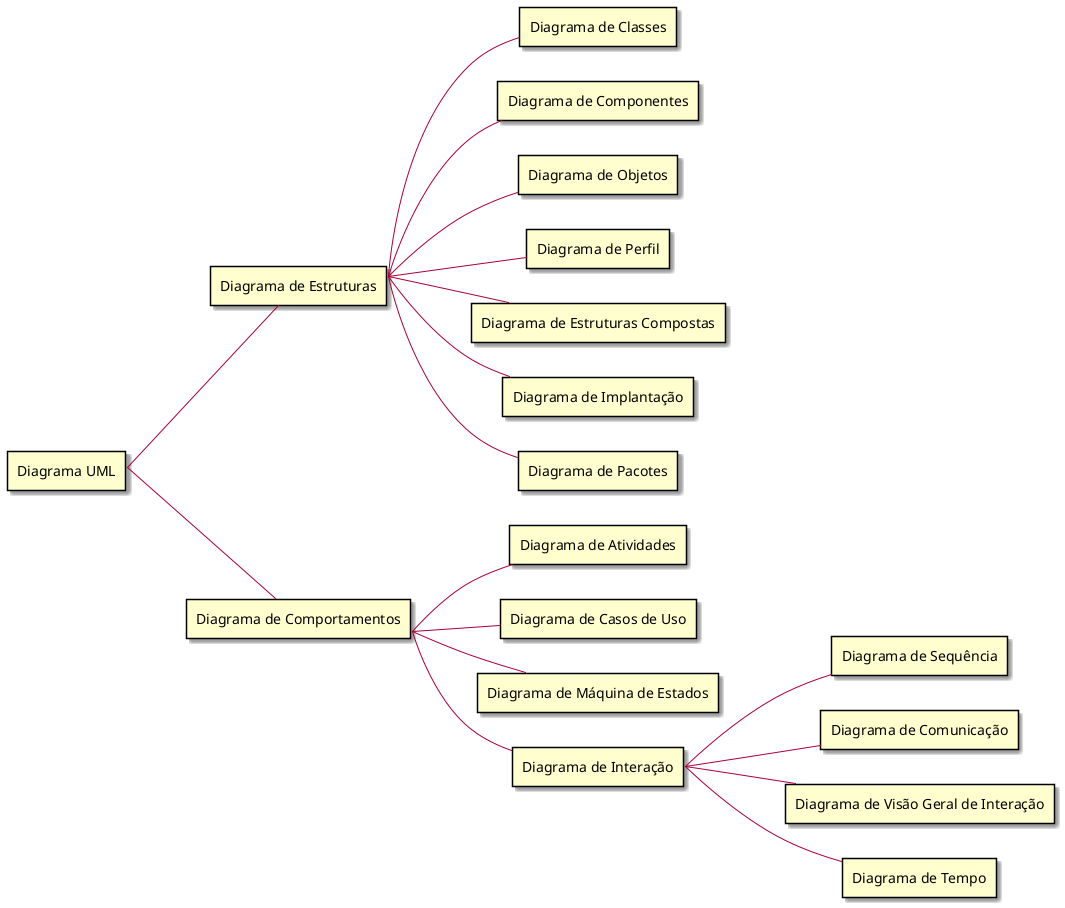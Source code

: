 @startuml

left to right direction

skin rose
skinparam shadowing true
skinparam groupInheritance 2

'Retangulos

rectangle "Diagrama UML" as diagrUML
rectangle "Diagrama de Estruturas" as diagrEstruturas
rectangle "Diagrama de Comportamentos" as diagrComportamentos


''============== ESTAO JUNTOS ==================================

rectangle "Diagrama de Classes" as diagrClasses
rectangle "Diagrama de Componentes" as diagrComponentes
rectangle "Diagrama de Objetos" as diagrObjetos
rectangle "Diagrama de Perfil" as diagrPerfil
rectangle "Diagrama de Estruturas Compostas" as diagrEstruturaCompostas
rectangle "Diagrama de Implantação" as diagrImplantacao
rectangle "Diagrama de Pacotes" as diagrPacotes


''============== ESTAO JUNTOS   ==================================

rectangle "Diagrama de Atividades" as diagrAtividades
rectangle "Diagrama de Casos de Uso" as diagrCasoDeUso
rectangle "Diagrama de Máquina de Estados" as diagrMaquina


rectangle "Diagrama de Interação" as diagrInteracao

rectangle "Diagrama de Sequência" as diagrSequencia
rectangle "Diagrama de Comunicação" as diagrcomunicacao
rectangle "Diagrama de Visão Geral de Interação" as diagrVisaoGeralDeInteracao
rectangle "Diagrama de Tempo" as diagrDeTempo


''=========================  RELACOES  ==================================

diagrUML <|-- diagrEstruturas 
diagrEstruturas <|-- diagrClasses
diagrEstruturas <|-- diagrComponentes
diagrEstruturas <|-- diagrObjetos
diagrEstruturas <|-- diagrPerfil
diagrEstruturas <|-- diagrEstruturaCompostas
diagrEstruturas <|-- diagrImplantacao
diagrEstruturas <|-- diagrPacotes

diagrUML <|-- diagrComportamentos
diagrComportamentos <|-- diagrAtividades
diagrComportamentos <|-- diagrCasoDeUso
diagrComportamentos <|-- diagrMaquina


diagrComportamentos <|-- diagrInteracao

diagrInteracao <|-- diagrSequencia
diagrInteracao <|-- diagrcomunicacao
diagrInteracao <|-- diagrVisaoGeralDeInteracao
diagrInteracao <|-- diagrDeTempo  

  @enduml
